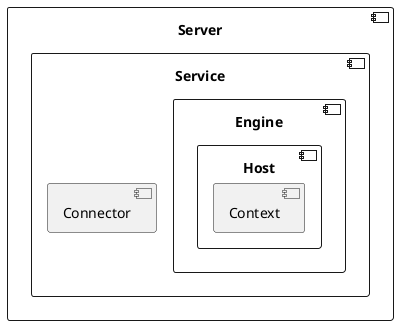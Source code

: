 @startuml
skinparam componentStyle uml2
component Server {
component Service {
component Connector
component Engine {
component Host {
component Context
}
}
}
}
@enduml